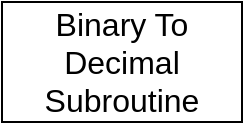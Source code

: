 <mxfile version="20.8.5" type="github">
  <diagram id="QGvk3yh6qzKKtQ3O9pUi" name="Page-1">
    <mxGraphModel dx="1802" dy="1327" grid="0" gridSize="10" guides="1" tooltips="1" connect="1" arrows="1" fold="1" page="0" pageScale="1" pageWidth="827" pageHeight="1169" math="0" shadow="0">
      <root>
        <mxCell id="0" />
        <mxCell id="1" parent="0" />
        <mxCell id="RWuzewwSkAC1oUChftIm-1" value="Binary To Decimal Subroutine" style="rounded=0;whiteSpace=wrap;html=1;fontSize=16;" vertex="1" parent="1">
          <mxGeometry x="121" y="-178" width="120" height="60" as="geometry" />
        </mxCell>
      </root>
    </mxGraphModel>
  </diagram>
</mxfile>
